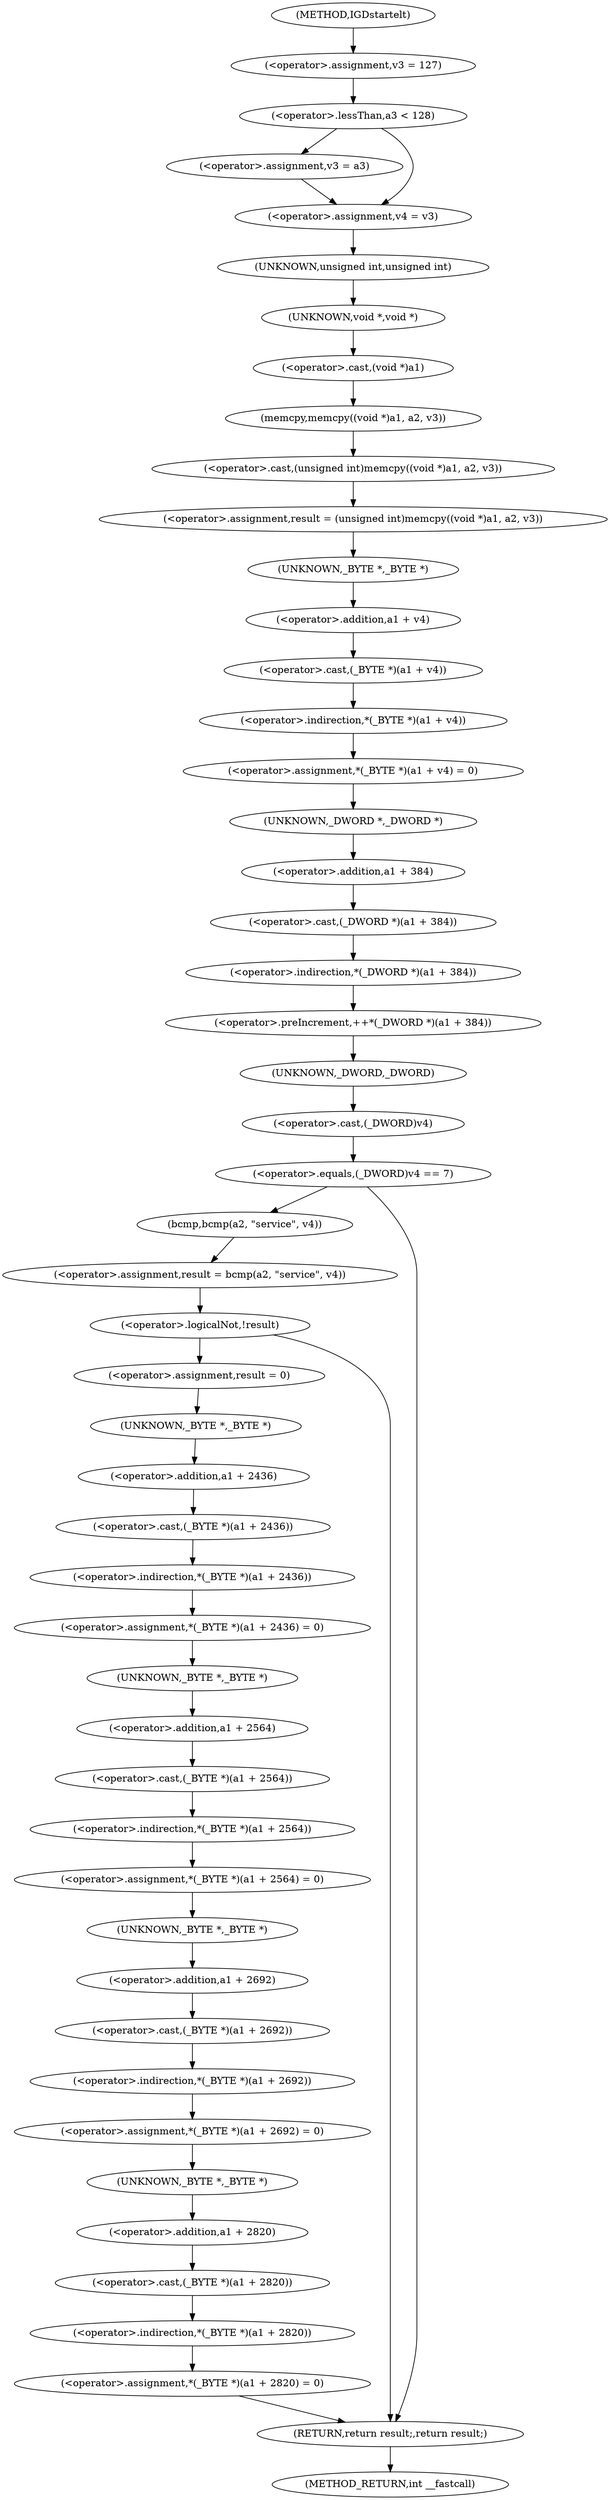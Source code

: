 digraph IGDstartelt {  
"1000112" [label = "(<operator>.assignment,v3 = 127)" ]
"1000116" [label = "(<operator>.lessThan,a3 < 128)" ]
"1000119" [label = "(<operator>.assignment,v3 = a3)" ]
"1000122" [label = "(<operator>.assignment,v4 = v3)" ]
"1000125" [label = "(<operator>.assignment,result = (unsigned int)memcpy((void *)a1, a2, v3))" ]
"1000127" [label = "(<operator>.cast,(unsigned int)memcpy((void *)a1, a2, v3))" ]
"1000128" [label = "(UNKNOWN,unsigned int,unsigned int)" ]
"1000129" [label = "(memcpy,memcpy((void *)a1, a2, v3))" ]
"1000130" [label = "(<operator>.cast,(void *)a1)" ]
"1000131" [label = "(UNKNOWN,void *,void *)" ]
"1000135" [label = "(<operator>.assignment,*(_BYTE *)(a1 + v4) = 0)" ]
"1000136" [label = "(<operator>.indirection,*(_BYTE *)(a1 + v4))" ]
"1000137" [label = "(<operator>.cast,(_BYTE *)(a1 + v4))" ]
"1000138" [label = "(UNKNOWN,_BYTE *,_BYTE *)" ]
"1000139" [label = "(<operator>.addition,a1 + v4)" ]
"1000143" [label = "(<operator>.preIncrement,++*(_DWORD *)(a1 + 384))" ]
"1000144" [label = "(<operator>.indirection,*(_DWORD *)(a1 + 384))" ]
"1000145" [label = "(<operator>.cast,(_DWORD *)(a1 + 384))" ]
"1000146" [label = "(UNKNOWN,_DWORD *,_DWORD *)" ]
"1000147" [label = "(<operator>.addition,a1 + 384)" ]
"1000151" [label = "(<operator>.equals,(_DWORD)v4 == 7)" ]
"1000152" [label = "(<operator>.cast,(_DWORD)v4)" ]
"1000153" [label = "(UNKNOWN,_DWORD,_DWORD)" ]
"1000157" [label = "(<operator>.assignment,result = bcmp(a2, \"service\", v4))" ]
"1000159" [label = "(bcmp,bcmp(a2, \"service\", v4))" ]
"1000164" [label = "(<operator>.logicalNot,!result)" ]
"1000167" [label = "(<operator>.assignment,result = 0)" ]
"1000170" [label = "(<operator>.assignment,*(_BYTE *)(a1 + 2436) = 0)" ]
"1000171" [label = "(<operator>.indirection,*(_BYTE *)(a1 + 2436))" ]
"1000172" [label = "(<operator>.cast,(_BYTE *)(a1 + 2436))" ]
"1000173" [label = "(UNKNOWN,_BYTE *,_BYTE *)" ]
"1000174" [label = "(<operator>.addition,a1 + 2436)" ]
"1000178" [label = "(<operator>.assignment,*(_BYTE *)(a1 + 2564) = 0)" ]
"1000179" [label = "(<operator>.indirection,*(_BYTE *)(a1 + 2564))" ]
"1000180" [label = "(<operator>.cast,(_BYTE *)(a1 + 2564))" ]
"1000181" [label = "(UNKNOWN,_BYTE *,_BYTE *)" ]
"1000182" [label = "(<operator>.addition,a1 + 2564)" ]
"1000186" [label = "(<operator>.assignment,*(_BYTE *)(a1 + 2692) = 0)" ]
"1000187" [label = "(<operator>.indirection,*(_BYTE *)(a1 + 2692))" ]
"1000188" [label = "(<operator>.cast,(_BYTE *)(a1 + 2692))" ]
"1000189" [label = "(UNKNOWN,_BYTE *,_BYTE *)" ]
"1000190" [label = "(<operator>.addition,a1 + 2692)" ]
"1000194" [label = "(<operator>.assignment,*(_BYTE *)(a1 + 2820) = 0)" ]
"1000195" [label = "(<operator>.indirection,*(_BYTE *)(a1 + 2820))" ]
"1000196" [label = "(<operator>.cast,(_BYTE *)(a1 + 2820))" ]
"1000197" [label = "(UNKNOWN,_BYTE *,_BYTE *)" ]
"1000198" [label = "(<operator>.addition,a1 + 2820)" ]
"1000202" [label = "(RETURN,return result;,return result;)" ]
"1000104" [label = "(METHOD,IGDstartelt)" ]
"1000204" [label = "(METHOD_RETURN,int __fastcall)" ]
  "1000112" -> "1000116" 
  "1000116" -> "1000119" 
  "1000116" -> "1000122" 
  "1000119" -> "1000122" 
  "1000122" -> "1000128" 
  "1000125" -> "1000138" 
  "1000127" -> "1000125" 
  "1000128" -> "1000131" 
  "1000129" -> "1000127" 
  "1000130" -> "1000129" 
  "1000131" -> "1000130" 
  "1000135" -> "1000146" 
  "1000136" -> "1000135" 
  "1000137" -> "1000136" 
  "1000138" -> "1000139" 
  "1000139" -> "1000137" 
  "1000143" -> "1000153" 
  "1000144" -> "1000143" 
  "1000145" -> "1000144" 
  "1000146" -> "1000147" 
  "1000147" -> "1000145" 
  "1000151" -> "1000159" 
  "1000151" -> "1000202" 
  "1000152" -> "1000151" 
  "1000153" -> "1000152" 
  "1000157" -> "1000164" 
  "1000159" -> "1000157" 
  "1000164" -> "1000167" 
  "1000164" -> "1000202" 
  "1000167" -> "1000173" 
  "1000170" -> "1000181" 
  "1000171" -> "1000170" 
  "1000172" -> "1000171" 
  "1000173" -> "1000174" 
  "1000174" -> "1000172" 
  "1000178" -> "1000189" 
  "1000179" -> "1000178" 
  "1000180" -> "1000179" 
  "1000181" -> "1000182" 
  "1000182" -> "1000180" 
  "1000186" -> "1000197" 
  "1000187" -> "1000186" 
  "1000188" -> "1000187" 
  "1000189" -> "1000190" 
  "1000190" -> "1000188" 
  "1000194" -> "1000202" 
  "1000195" -> "1000194" 
  "1000196" -> "1000195" 
  "1000197" -> "1000198" 
  "1000198" -> "1000196" 
  "1000202" -> "1000204" 
  "1000104" -> "1000112" 
}
